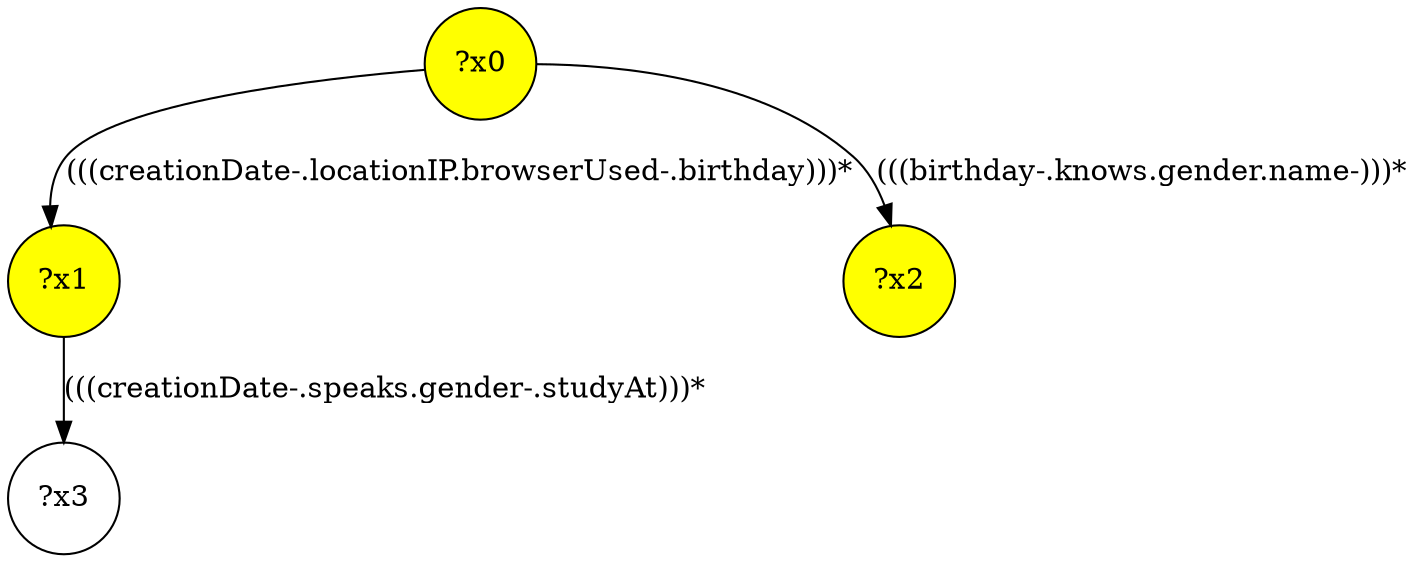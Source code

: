 digraph g {
	x0 [fillcolor="yellow", style="filled," shape=circle, label="?x0"];
	x1 [fillcolor="yellow", style="filled," shape=circle, label="?x1"];
	x2 [fillcolor="yellow", style="filled," shape=circle, label="?x2"];
	x0 -> x1 [label="(((creationDate-.locationIP.browserUsed-.birthday)))*"];
	x0 -> x2 [label="(((birthday-.knows.gender.name-)))*"];
	x3 [shape=circle, label="?x3"];
	x1 -> x3 [label="(((creationDate-.speaks.gender-.studyAt)))*"];
}
